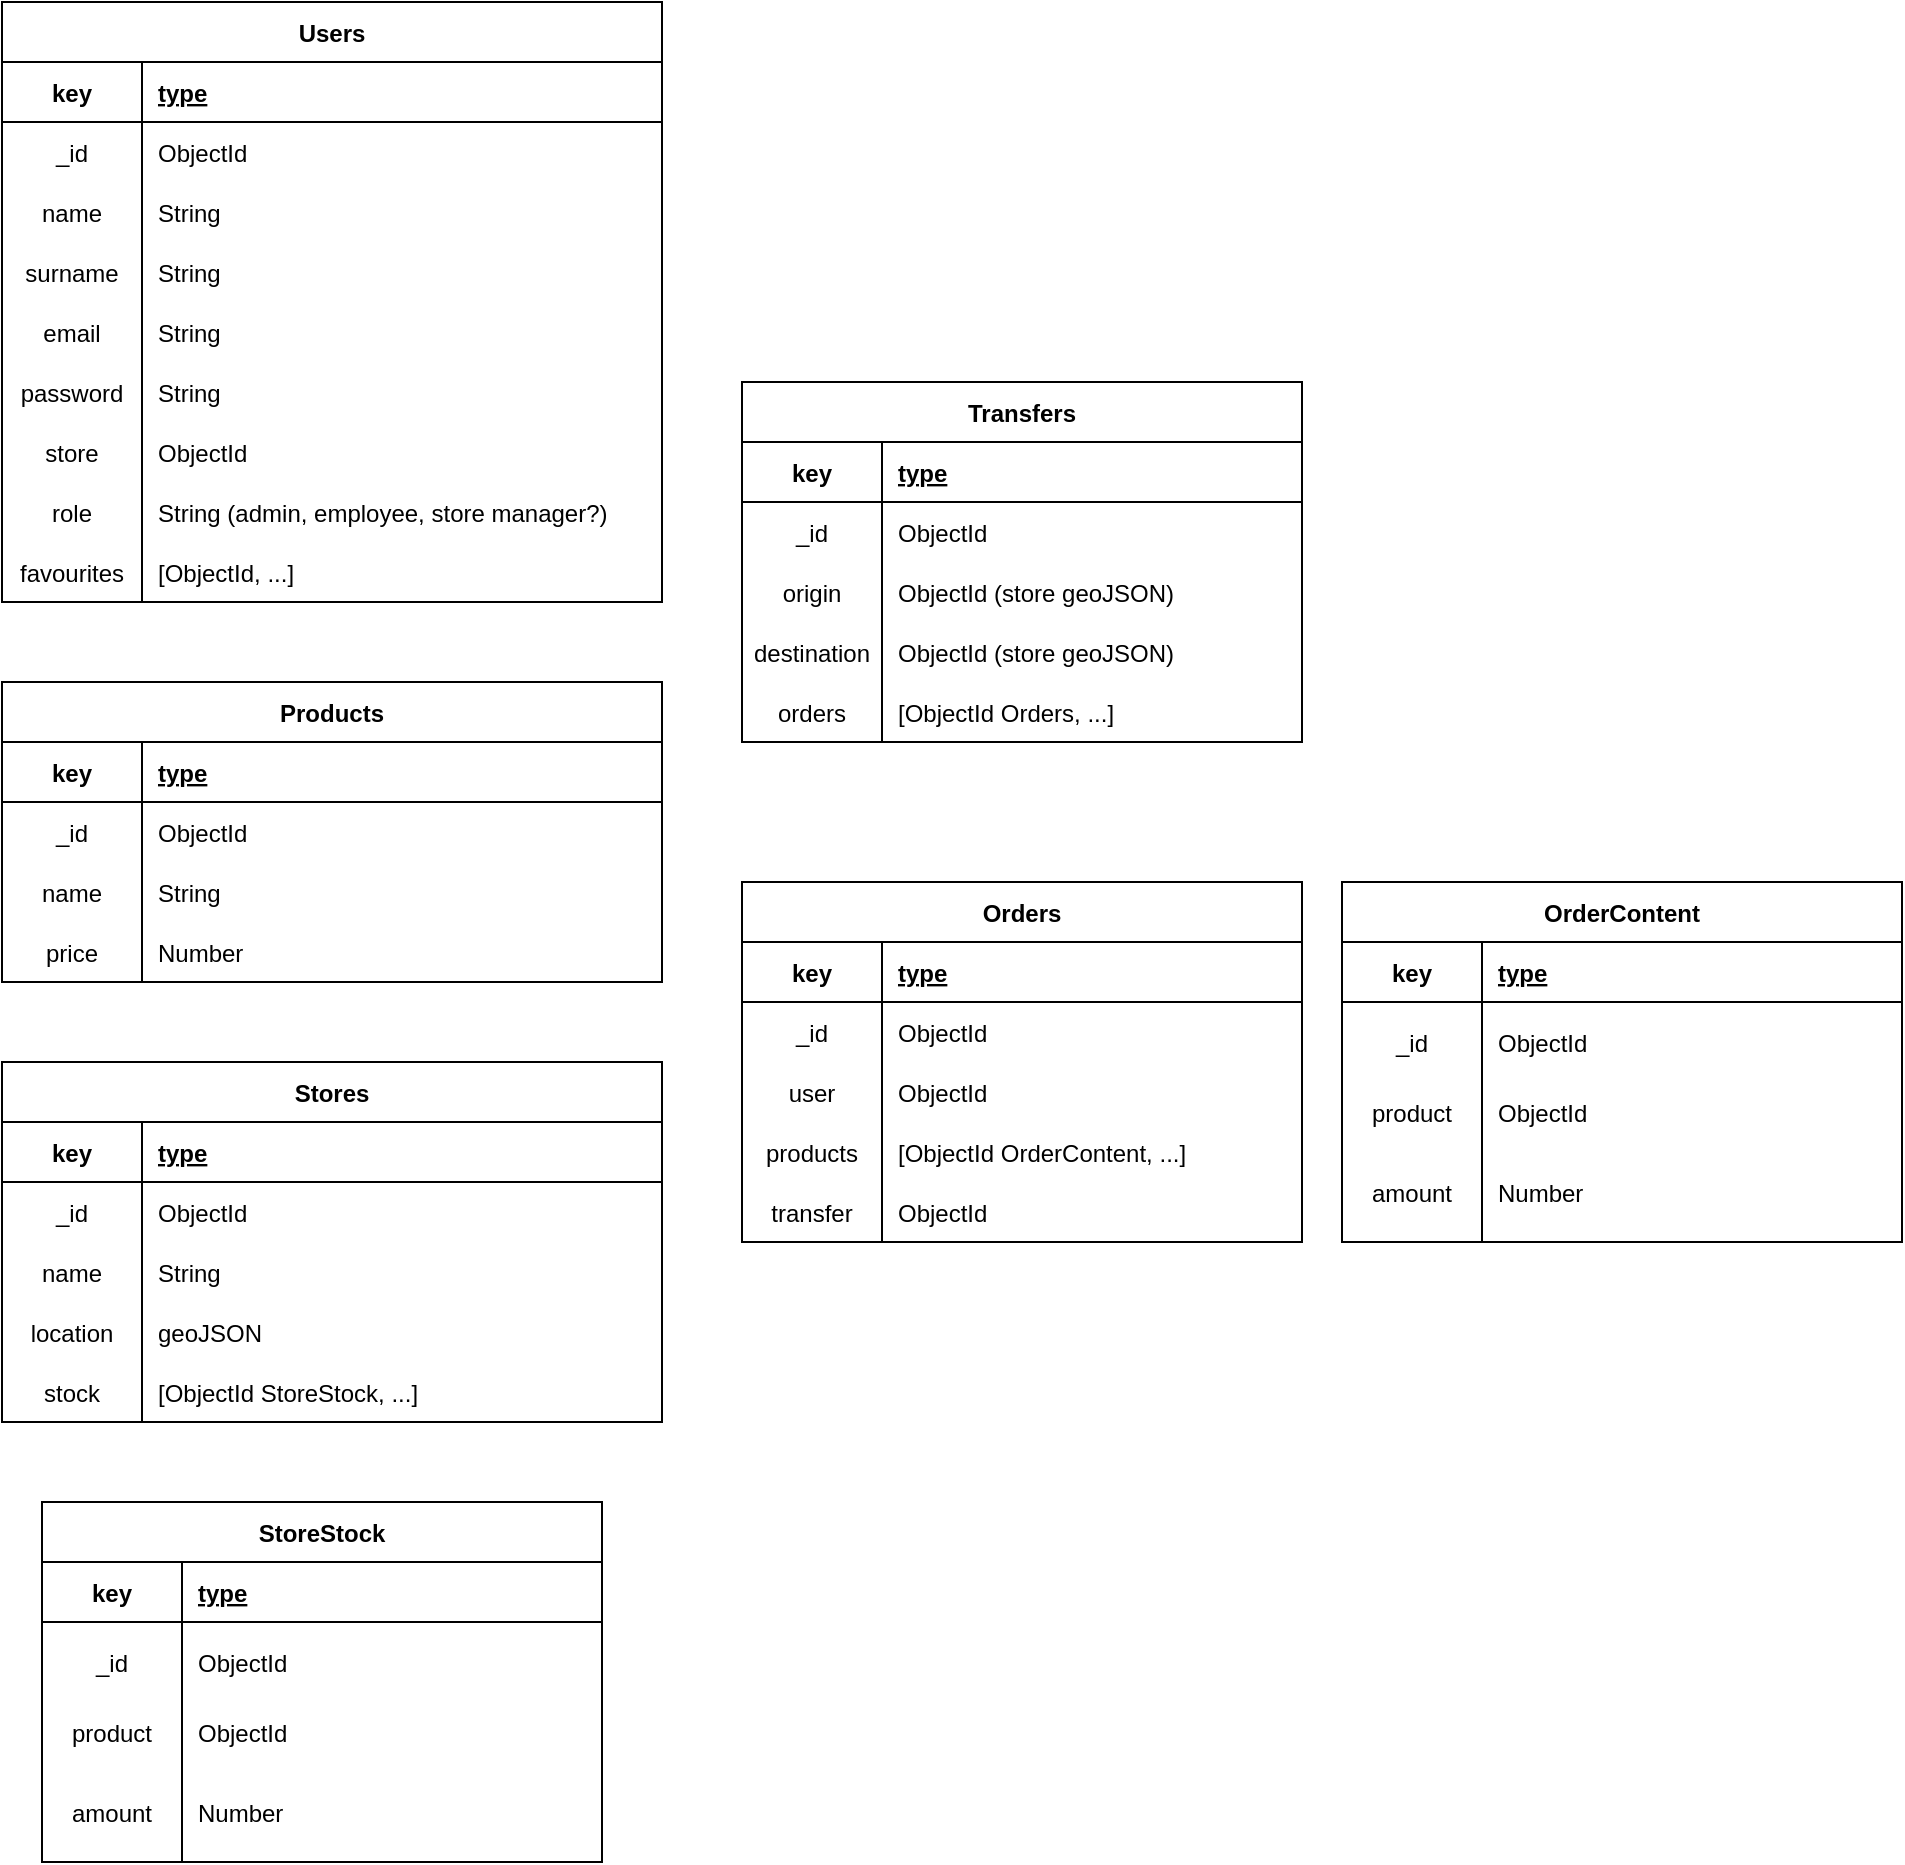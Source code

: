<mxfile version="16.5.3" type="github">
  <diagram id="SpMdhLTwy9omnsxfasrv" name="Page-1">
    <mxGraphModel dx="1311" dy="1570" grid="1" gridSize="10" guides="1" tooltips="1" connect="1" arrows="1" fold="1" page="1" pageScale="1" pageWidth="1169" pageHeight="827" math="0" shadow="0">
      <root>
        <mxCell id="0" />
        <mxCell id="1" parent="0" />
        <mxCell id="GjSINcLnEcQZs0mC8xLT-1" value="Products" style="shape=table;startSize=30;container=1;collapsible=1;childLayout=tableLayout;fixedRows=1;rowLines=0;fontStyle=1;align=center;resizeLast=1;" vertex="1" parent="1">
          <mxGeometry x="270" y="330" width="330" height="150" as="geometry" />
        </mxCell>
        <mxCell id="GjSINcLnEcQZs0mC8xLT-2" value="" style="shape=tableRow;horizontal=0;startSize=0;swimlaneHead=0;swimlaneBody=0;fillColor=none;collapsible=0;dropTarget=0;points=[[0,0.5],[1,0.5]];portConstraint=eastwest;top=0;left=0;right=0;bottom=1;" vertex="1" parent="GjSINcLnEcQZs0mC8xLT-1">
          <mxGeometry y="30" width="330" height="30" as="geometry" />
        </mxCell>
        <mxCell id="GjSINcLnEcQZs0mC8xLT-3" value="key" style="shape=partialRectangle;connectable=0;fillColor=none;top=0;left=0;bottom=0;right=0;fontStyle=1;overflow=hidden;" vertex="1" parent="GjSINcLnEcQZs0mC8xLT-2">
          <mxGeometry width="70" height="30" as="geometry">
            <mxRectangle width="70" height="30" as="alternateBounds" />
          </mxGeometry>
        </mxCell>
        <mxCell id="GjSINcLnEcQZs0mC8xLT-4" value="type" style="shape=partialRectangle;connectable=0;fillColor=none;top=0;left=0;bottom=0;right=0;align=left;spacingLeft=6;fontStyle=5;overflow=hidden;" vertex="1" parent="GjSINcLnEcQZs0mC8xLT-2">
          <mxGeometry x="70" width="260" height="30" as="geometry">
            <mxRectangle width="260" height="30" as="alternateBounds" />
          </mxGeometry>
        </mxCell>
        <mxCell id="GjSINcLnEcQZs0mC8xLT-11" value="" style="shape=tableRow;horizontal=0;startSize=0;swimlaneHead=0;swimlaneBody=0;fillColor=none;collapsible=0;dropTarget=0;points=[[0,0.5],[1,0.5]];portConstraint=eastwest;top=0;left=0;right=0;bottom=0;" vertex="1" parent="GjSINcLnEcQZs0mC8xLT-1">
          <mxGeometry y="60" width="330" height="30" as="geometry" />
        </mxCell>
        <mxCell id="GjSINcLnEcQZs0mC8xLT-12" value="_id" style="shape=partialRectangle;connectable=0;fillColor=none;top=0;left=0;bottom=0;right=0;editable=1;overflow=hidden;" vertex="1" parent="GjSINcLnEcQZs0mC8xLT-11">
          <mxGeometry width="70" height="30" as="geometry">
            <mxRectangle width="70" height="30" as="alternateBounds" />
          </mxGeometry>
        </mxCell>
        <mxCell id="GjSINcLnEcQZs0mC8xLT-13" value="ObjectId" style="shape=partialRectangle;connectable=0;fillColor=none;top=0;left=0;bottom=0;right=0;align=left;spacingLeft=6;overflow=hidden;" vertex="1" parent="GjSINcLnEcQZs0mC8xLT-11">
          <mxGeometry x="70" width="260" height="30" as="geometry">
            <mxRectangle width="260" height="30" as="alternateBounds" />
          </mxGeometry>
        </mxCell>
        <mxCell id="GjSINcLnEcQZs0mC8xLT-5" value="" style="shape=tableRow;horizontal=0;startSize=0;swimlaneHead=0;swimlaneBody=0;fillColor=none;collapsible=0;dropTarget=0;points=[[0,0.5],[1,0.5]];portConstraint=eastwest;top=0;left=0;right=0;bottom=0;" vertex="1" parent="GjSINcLnEcQZs0mC8xLT-1">
          <mxGeometry y="90" width="330" height="30" as="geometry" />
        </mxCell>
        <mxCell id="GjSINcLnEcQZs0mC8xLT-6" value="name" style="shape=partialRectangle;connectable=0;fillColor=none;top=0;left=0;bottom=0;right=0;editable=1;overflow=hidden;" vertex="1" parent="GjSINcLnEcQZs0mC8xLT-5">
          <mxGeometry width="70" height="30" as="geometry">
            <mxRectangle width="70" height="30" as="alternateBounds" />
          </mxGeometry>
        </mxCell>
        <mxCell id="GjSINcLnEcQZs0mC8xLT-7" value="String" style="shape=partialRectangle;connectable=0;fillColor=none;top=0;left=0;bottom=0;right=0;align=left;spacingLeft=6;overflow=hidden;" vertex="1" parent="GjSINcLnEcQZs0mC8xLT-5">
          <mxGeometry x="70" width="260" height="30" as="geometry">
            <mxRectangle width="260" height="30" as="alternateBounds" />
          </mxGeometry>
        </mxCell>
        <mxCell id="GjSINcLnEcQZs0mC8xLT-8" value="" style="shape=tableRow;horizontal=0;startSize=0;swimlaneHead=0;swimlaneBody=0;fillColor=none;collapsible=0;dropTarget=0;points=[[0,0.5],[1,0.5]];portConstraint=eastwest;top=0;left=0;right=0;bottom=0;" vertex="1" parent="GjSINcLnEcQZs0mC8xLT-1">
          <mxGeometry y="120" width="330" height="30" as="geometry" />
        </mxCell>
        <mxCell id="GjSINcLnEcQZs0mC8xLT-9" value="price" style="shape=partialRectangle;connectable=0;fillColor=none;top=0;left=0;bottom=0;right=0;editable=1;overflow=hidden;" vertex="1" parent="GjSINcLnEcQZs0mC8xLT-8">
          <mxGeometry width="70" height="30" as="geometry">
            <mxRectangle width="70" height="30" as="alternateBounds" />
          </mxGeometry>
        </mxCell>
        <mxCell id="GjSINcLnEcQZs0mC8xLT-10" value="Number" style="shape=partialRectangle;connectable=0;fillColor=none;top=0;left=0;bottom=0;right=0;align=left;spacingLeft=6;overflow=hidden;" vertex="1" parent="GjSINcLnEcQZs0mC8xLT-8">
          <mxGeometry x="70" width="260" height="30" as="geometry">
            <mxRectangle width="260" height="30" as="alternateBounds" />
          </mxGeometry>
        </mxCell>
        <mxCell id="GjSINcLnEcQZs0mC8xLT-28" value="Stores" style="shape=table;startSize=30;container=1;collapsible=1;childLayout=tableLayout;fixedRows=1;rowLines=0;fontStyle=1;align=center;resizeLast=1;" vertex="1" parent="1">
          <mxGeometry x="270" y="520" width="330" height="180" as="geometry" />
        </mxCell>
        <mxCell id="GjSINcLnEcQZs0mC8xLT-29" value="" style="shape=tableRow;horizontal=0;startSize=0;swimlaneHead=0;swimlaneBody=0;fillColor=none;collapsible=0;dropTarget=0;points=[[0,0.5],[1,0.5]];portConstraint=eastwest;top=0;left=0;right=0;bottom=1;" vertex="1" parent="GjSINcLnEcQZs0mC8xLT-28">
          <mxGeometry y="30" width="330" height="30" as="geometry" />
        </mxCell>
        <mxCell id="GjSINcLnEcQZs0mC8xLT-30" value="key" style="shape=partialRectangle;connectable=0;fillColor=none;top=0;left=0;bottom=0;right=0;fontStyle=1;overflow=hidden;" vertex="1" parent="GjSINcLnEcQZs0mC8xLT-29">
          <mxGeometry width="70" height="30" as="geometry">
            <mxRectangle width="70" height="30" as="alternateBounds" />
          </mxGeometry>
        </mxCell>
        <mxCell id="GjSINcLnEcQZs0mC8xLT-31" value="type" style="shape=partialRectangle;connectable=0;fillColor=none;top=0;left=0;bottom=0;right=0;align=left;spacingLeft=6;fontStyle=5;overflow=hidden;" vertex="1" parent="GjSINcLnEcQZs0mC8xLT-29">
          <mxGeometry x="70" width="260" height="30" as="geometry">
            <mxRectangle width="260" height="30" as="alternateBounds" />
          </mxGeometry>
        </mxCell>
        <mxCell id="GjSINcLnEcQZs0mC8xLT-41" style="shape=tableRow;horizontal=0;startSize=0;swimlaneHead=0;swimlaneBody=0;fillColor=none;collapsible=0;dropTarget=0;points=[[0,0.5],[1,0.5]];portConstraint=eastwest;top=0;left=0;right=0;bottom=0;" vertex="1" parent="GjSINcLnEcQZs0mC8xLT-28">
          <mxGeometry y="60" width="330" height="30" as="geometry" />
        </mxCell>
        <mxCell id="GjSINcLnEcQZs0mC8xLT-42" value="_id" style="shape=partialRectangle;connectable=0;fillColor=none;top=0;left=0;bottom=0;right=0;editable=1;overflow=hidden;" vertex="1" parent="GjSINcLnEcQZs0mC8xLT-41">
          <mxGeometry width="70" height="30" as="geometry">
            <mxRectangle width="70" height="30" as="alternateBounds" />
          </mxGeometry>
        </mxCell>
        <mxCell id="GjSINcLnEcQZs0mC8xLT-43" value="ObjectId" style="shape=partialRectangle;connectable=0;fillColor=none;top=0;left=0;bottom=0;right=0;align=left;spacingLeft=6;overflow=hidden;" vertex="1" parent="GjSINcLnEcQZs0mC8xLT-41">
          <mxGeometry x="70" width="260" height="30" as="geometry">
            <mxRectangle width="260" height="30" as="alternateBounds" />
          </mxGeometry>
        </mxCell>
        <mxCell id="GjSINcLnEcQZs0mC8xLT-32" value="" style="shape=tableRow;horizontal=0;startSize=0;swimlaneHead=0;swimlaneBody=0;fillColor=none;collapsible=0;dropTarget=0;points=[[0,0.5],[1,0.5]];portConstraint=eastwest;top=0;left=0;right=0;bottom=0;" vertex="1" parent="GjSINcLnEcQZs0mC8xLT-28">
          <mxGeometry y="90" width="330" height="30" as="geometry" />
        </mxCell>
        <mxCell id="GjSINcLnEcQZs0mC8xLT-33" value="name" style="shape=partialRectangle;connectable=0;fillColor=none;top=0;left=0;bottom=0;right=0;editable=1;overflow=hidden;" vertex="1" parent="GjSINcLnEcQZs0mC8xLT-32">
          <mxGeometry width="70" height="30" as="geometry">
            <mxRectangle width="70" height="30" as="alternateBounds" />
          </mxGeometry>
        </mxCell>
        <mxCell id="GjSINcLnEcQZs0mC8xLT-34" value="String" style="shape=partialRectangle;connectable=0;fillColor=none;top=0;left=0;bottom=0;right=0;align=left;spacingLeft=6;overflow=hidden;" vertex="1" parent="GjSINcLnEcQZs0mC8xLT-32">
          <mxGeometry x="70" width="260" height="30" as="geometry">
            <mxRectangle width="260" height="30" as="alternateBounds" />
          </mxGeometry>
        </mxCell>
        <mxCell id="GjSINcLnEcQZs0mC8xLT-35" value="" style="shape=tableRow;horizontal=0;startSize=0;swimlaneHead=0;swimlaneBody=0;fillColor=none;collapsible=0;dropTarget=0;points=[[0,0.5],[1,0.5]];portConstraint=eastwest;top=0;left=0;right=0;bottom=0;" vertex="1" parent="GjSINcLnEcQZs0mC8xLT-28">
          <mxGeometry y="120" width="330" height="30" as="geometry" />
        </mxCell>
        <mxCell id="GjSINcLnEcQZs0mC8xLT-36" value="location" style="shape=partialRectangle;connectable=0;fillColor=none;top=0;left=0;bottom=0;right=0;editable=1;overflow=hidden;" vertex="1" parent="GjSINcLnEcQZs0mC8xLT-35">
          <mxGeometry width="70" height="30" as="geometry">
            <mxRectangle width="70" height="30" as="alternateBounds" />
          </mxGeometry>
        </mxCell>
        <mxCell id="GjSINcLnEcQZs0mC8xLT-37" value="geoJSON" style="shape=partialRectangle;connectable=0;fillColor=none;top=0;left=0;bottom=0;right=0;align=left;spacingLeft=6;overflow=hidden;" vertex="1" parent="GjSINcLnEcQZs0mC8xLT-35">
          <mxGeometry x="70" width="260" height="30" as="geometry">
            <mxRectangle width="260" height="30" as="alternateBounds" />
          </mxGeometry>
        </mxCell>
        <mxCell id="GjSINcLnEcQZs0mC8xLT-38" value="" style="shape=tableRow;horizontal=0;startSize=0;swimlaneHead=0;swimlaneBody=0;fillColor=none;collapsible=0;dropTarget=0;points=[[0,0.5],[1,0.5]];portConstraint=eastwest;top=0;left=0;right=0;bottom=0;" vertex="1" parent="GjSINcLnEcQZs0mC8xLT-28">
          <mxGeometry y="150" width="330" height="30" as="geometry" />
        </mxCell>
        <mxCell id="GjSINcLnEcQZs0mC8xLT-39" value="stock" style="shape=partialRectangle;connectable=0;fillColor=none;top=0;left=0;bottom=0;right=0;editable=1;overflow=hidden;" vertex="1" parent="GjSINcLnEcQZs0mC8xLT-38">
          <mxGeometry width="70" height="30" as="geometry">
            <mxRectangle width="70" height="30" as="alternateBounds" />
          </mxGeometry>
        </mxCell>
        <mxCell id="GjSINcLnEcQZs0mC8xLT-40" value="[ObjectId StoreStock, ...]" style="shape=partialRectangle;connectable=0;fillColor=none;top=0;left=0;bottom=0;right=0;align=left;spacingLeft=6;overflow=hidden;" vertex="1" parent="GjSINcLnEcQZs0mC8xLT-38">
          <mxGeometry x="70" width="260" height="30" as="geometry">
            <mxRectangle width="260" height="30" as="alternateBounds" />
          </mxGeometry>
        </mxCell>
        <mxCell id="GjSINcLnEcQZs0mC8xLT-50" value="Users" style="shape=table;startSize=30;container=1;collapsible=1;childLayout=tableLayout;fixedRows=1;rowLines=0;fontStyle=1;align=center;resizeLast=1;" vertex="1" parent="1">
          <mxGeometry x="270" y="-10" width="330" height="300" as="geometry" />
        </mxCell>
        <mxCell id="GjSINcLnEcQZs0mC8xLT-51" value="" style="shape=tableRow;horizontal=0;startSize=0;swimlaneHead=0;swimlaneBody=0;fillColor=none;collapsible=0;dropTarget=0;points=[[0,0.5],[1,0.5]];portConstraint=eastwest;top=0;left=0;right=0;bottom=1;" vertex="1" parent="GjSINcLnEcQZs0mC8xLT-50">
          <mxGeometry y="30" width="330" height="30" as="geometry" />
        </mxCell>
        <mxCell id="GjSINcLnEcQZs0mC8xLT-52" value="key" style="shape=partialRectangle;connectable=0;fillColor=none;top=0;left=0;bottom=0;right=0;fontStyle=1;overflow=hidden;" vertex="1" parent="GjSINcLnEcQZs0mC8xLT-51">
          <mxGeometry width="70" height="30" as="geometry">
            <mxRectangle width="70" height="30" as="alternateBounds" />
          </mxGeometry>
        </mxCell>
        <mxCell id="GjSINcLnEcQZs0mC8xLT-53" value="type" style="shape=partialRectangle;connectable=0;fillColor=none;top=0;left=0;bottom=0;right=0;align=left;spacingLeft=6;fontStyle=5;overflow=hidden;" vertex="1" parent="GjSINcLnEcQZs0mC8xLT-51">
          <mxGeometry x="70" width="260" height="30" as="geometry">
            <mxRectangle width="260" height="30" as="alternateBounds" />
          </mxGeometry>
        </mxCell>
        <mxCell id="GjSINcLnEcQZs0mC8xLT-54" value="" style="shape=tableRow;horizontal=0;startSize=0;swimlaneHead=0;swimlaneBody=0;fillColor=none;collapsible=0;dropTarget=0;points=[[0,0.5],[1,0.5]];portConstraint=eastwest;top=0;left=0;right=0;bottom=0;" vertex="1" parent="GjSINcLnEcQZs0mC8xLT-50">
          <mxGeometry y="60" width="330" height="30" as="geometry" />
        </mxCell>
        <mxCell id="GjSINcLnEcQZs0mC8xLT-55" value="_id" style="shape=partialRectangle;connectable=0;fillColor=none;top=0;left=0;bottom=0;right=0;editable=1;overflow=hidden;" vertex="1" parent="GjSINcLnEcQZs0mC8xLT-54">
          <mxGeometry width="70" height="30" as="geometry">
            <mxRectangle width="70" height="30" as="alternateBounds" />
          </mxGeometry>
        </mxCell>
        <mxCell id="GjSINcLnEcQZs0mC8xLT-56" value="ObjectId" style="shape=partialRectangle;connectable=0;fillColor=none;top=0;left=0;bottom=0;right=0;align=left;spacingLeft=6;overflow=hidden;" vertex="1" parent="GjSINcLnEcQZs0mC8xLT-54">
          <mxGeometry x="70" width="260" height="30" as="geometry">
            <mxRectangle width="260" height="30" as="alternateBounds" />
          </mxGeometry>
        </mxCell>
        <mxCell id="GjSINcLnEcQZs0mC8xLT-57" value="" style="shape=tableRow;horizontal=0;startSize=0;swimlaneHead=0;swimlaneBody=0;fillColor=none;collapsible=0;dropTarget=0;points=[[0,0.5],[1,0.5]];portConstraint=eastwest;top=0;left=0;right=0;bottom=0;" vertex="1" parent="GjSINcLnEcQZs0mC8xLT-50">
          <mxGeometry y="90" width="330" height="30" as="geometry" />
        </mxCell>
        <mxCell id="GjSINcLnEcQZs0mC8xLT-58" value="name" style="shape=partialRectangle;connectable=0;fillColor=none;top=0;left=0;bottom=0;right=0;editable=1;overflow=hidden;" vertex="1" parent="GjSINcLnEcQZs0mC8xLT-57">
          <mxGeometry width="70" height="30" as="geometry">
            <mxRectangle width="70" height="30" as="alternateBounds" />
          </mxGeometry>
        </mxCell>
        <mxCell id="GjSINcLnEcQZs0mC8xLT-59" value="String" style="shape=partialRectangle;connectable=0;fillColor=none;top=0;left=0;bottom=0;right=0;align=left;spacingLeft=6;overflow=hidden;" vertex="1" parent="GjSINcLnEcQZs0mC8xLT-57">
          <mxGeometry x="70" width="260" height="30" as="geometry">
            <mxRectangle width="260" height="30" as="alternateBounds" />
          </mxGeometry>
        </mxCell>
        <mxCell id="GjSINcLnEcQZs0mC8xLT-60" value="" style="shape=tableRow;horizontal=0;startSize=0;swimlaneHead=0;swimlaneBody=0;fillColor=none;collapsible=0;dropTarget=0;points=[[0,0.5],[1,0.5]];portConstraint=eastwest;top=0;left=0;right=0;bottom=0;" vertex="1" parent="GjSINcLnEcQZs0mC8xLT-50">
          <mxGeometry y="120" width="330" height="30" as="geometry" />
        </mxCell>
        <mxCell id="GjSINcLnEcQZs0mC8xLT-61" value="surname" style="shape=partialRectangle;connectable=0;fillColor=none;top=0;left=0;bottom=0;right=0;editable=1;overflow=hidden;" vertex="1" parent="GjSINcLnEcQZs0mC8xLT-60">
          <mxGeometry width="70" height="30" as="geometry">
            <mxRectangle width="70" height="30" as="alternateBounds" />
          </mxGeometry>
        </mxCell>
        <mxCell id="GjSINcLnEcQZs0mC8xLT-62" value="String" style="shape=partialRectangle;connectable=0;fillColor=none;top=0;left=0;bottom=0;right=0;align=left;spacingLeft=6;overflow=hidden;" vertex="1" parent="GjSINcLnEcQZs0mC8xLT-60">
          <mxGeometry x="70" width="260" height="30" as="geometry">
            <mxRectangle width="260" height="30" as="alternateBounds" />
          </mxGeometry>
        </mxCell>
        <mxCell id="GjSINcLnEcQZs0mC8xLT-63" style="shape=tableRow;horizontal=0;startSize=0;swimlaneHead=0;swimlaneBody=0;fillColor=none;collapsible=0;dropTarget=0;points=[[0,0.5],[1,0.5]];portConstraint=eastwest;top=0;left=0;right=0;bottom=0;" vertex="1" parent="GjSINcLnEcQZs0mC8xLT-50">
          <mxGeometry y="150" width="330" height="30" as="geometry" />
        </mxCell>
        <mxCell id="GjSINcLnEcQZs0mC8xLT-64" value="email" style="shape=partialRectangle;connectable=0;fillColor=none;top=0;left=0;bottom=0;right=0;editable=1;overflow=hidden;" vertex="1" parent="GjSINcLnEcQZs0mC8xLT-63">
          <mxGeometry width="70" height="30" as="geometry">
            <mxRectangle width="70" height="30" as="alternateBounds" />
          </mxGeometry>
        </mxCell>
        <mxCell id="GjSINcLnEcQZs0mC8xLT-65" value="String" style="shape=partialRectangle;connectable=0;fillColor=none;top=0;left=0;bottom=0;right=0;align=left;spacingLeft=6;overflow=hidden;" vertex="1" parent="GjSINcLnEcQZs0mC8xLT-63">
          <mxGeometry x="70" width="260" height="30" as="geometry">
            <mxRectangle width="260" height="30" as="alternateBounds" />
          </mxGeometry>
        </mxCell>
        <mxCell id="GjSINcLnEcQZs0mC8xLT-66" style="shape=tableRow;horizontal=0;startSize=0;swimlaneHead=0;swimlaneBody=0;fillColor=none;collapsible=0;dropTarget=0;points=[[0,0.5],[1,0.5]];portConstraint=eastwest;top=0;left=0;right=0;bottom=0;" vertex="1" parent="GjSINcLnEcQZs0mC8xLT-50">
          <mxGeometry y="180" width="330" height="30" as="geometry" />
        </mxCell>
        <mxCell id="GjSINcLnEcQZs0mC8xLT-67" value="password" style="shape=partialRectangle;connectable=0;fillColor=none;top=0;left=0;bottom=0;right=0;editable=1;overflow=hidden;" vertex="1" parent="GjSINcLnEcQZs0mC8xLT-66">
          <mxGeometry width="70" height="30" as="geometry">
            <mxRectangle width="70" height="30" as="alternateBounds" />
          </mxGeometry>
        </mxCell>
        <mxCell id="GjSINcLnEcQZs0mC8xLT-68" value="String" style="shape=partialRectangle;connectable=0;fillColor=none;top=0;left=0;bottom=0;right=0;align=left;spacingLeft=6;overflow=hidden;" vertex="1" parent="GjSINcLnEcQZs0mC8xLT-66">
          <mxGeometry x="70" width="260" height="30" as="geometry">
            <mxRectangle width="260" height="30" as="alternateBounds" />
          </mxGeometry>
        </mxCell>
        <mxCell id="GjSINcLnEcQZs0mC8xLT-69" style="shape=tableRow;horizontal=0;startSize=0;swimlaneHead=0;swimlaneBody=0;fillColor=none;collapsible=0;dropTarget=0;points=[[0,0.5],[1,0.5]];portConstraint=eastwest;top=0;left=0;right=0;bottom=0;" vertex="1" parent="GjSINcLnEcQZs0mC8xLT-50">
          <mxGeometry y="210" width="330" height="30" as="geometry" />
        </mxCell>
        <mxCell id="GjSINcLnEcQZs0mC8xLT-70" value="store" style="shape=partialRectangle;connectable=0;fillColor=none;top=0;left=0;bottom=0;right=0;editable=1;overflow=hidden;" vertex="1" parent="GjSINcLnEcQZs0mC8xLT-69">
          <mxGeometry width="70" height="30" as="geometry">
            <mxRectangle width="70" height="30" as="alternateBounds" />
          </mxGeometry>
        </mxCell>
        <mxCell id="GjSINcLnEcQZs0mC8xLT-71" value="ObjectId" style="shape=partialRectangle;connectable=0;fillColor=none;top=0;left=0;bottom=0;right=0;align=left;spacingLeft=6;overflow=hidden;" vertex="1" parent="GjSINcLnEcQZs0mC8xLT-69">
          <mxGeometry x="70" width="260" height="30" as="geometry">
            <mxRectangle width="260" height="30" as="alternateBounds" />
          </mxGeometry>
        </mxCell>
        <mxCell id="GjSINcLnEcQZs0mC8xLT-97" style="shape=tableRow;horizontal=0;startSize=0;swimlaneHead=0;swimlaneBody=0;fillColor=none;collapsible=0;dropTarget=0;points=[[0,0.5],[1,0.5]];portConstraint=eastwest;top=0;left=0;right=0;bottom=0;" vertex="1" parent="GjSINcLnEcQZs0mC8xLT-50">
          <mxGeometry y="240" width="330" height="30" as="geometry" />
        </mxCell>
        <mxCell id="GjSINcLnEcQZs0mC8xLT-98" value="role" style="shape=partialRectangle;connectable=0;fillColor=none;top=0;left=0;bottom=0;right=0;editable=1;overflow=hidden;" vertex="1" parent="GjSINcLnEcQZs0mC8xLT-97">
          <mxGeometry width="70" height="30" as="geometry">
            <mxRectangle width="70" height="30" as="alternateBounds" />
          </mxGeometry>
        </mxCell>
        <mxCell id="GjSINcLnEcQZs0mC8xLT-99" value="String (admin, employee, store manager?)" style="shape=partialRectangle;connectable=0;fillColor=none;top=0;left=0;bottom=0;right=0;align=left;spacingLeft=6;overflow=hidden;" vertex="1" parent="GjSINcLnEcQZs0mC8xLT-97">
          <mxGeometry x="70" width="260" height="30" as="geometry">
            <mxRectangle width="260" height="30" as="alternateBounds" />
          </mxGeometry>
        </mxCell>
        <mxCell id="GjSINcLnEcQZs0mC8xLT-94" style="shape=tableRow;horizontal=0;startSize=0;swimlaneHead=0;swimlaneBody=0;fillColor=none;collapsible=0;dropTarget=0;points=[[0,0.5],[1,0.5]];portConstraint=eastwest;top=0;left=0;right=0;bottom=0;" vertex="1" parent="GjSINcLnEcQZs0mC8xLT-50">
          <mxGeometry y="270" width="330" height="30" as="geometry" />
        </mxCell>
        <mxCell id="GjSINcLnEcQZs0mC8xLT-95" value="favourites" style="shape=partialRectangle;connectable=0;fillColor=none;top=0;left=0;bottom=0;right=0;editable=1;overflow=hidden;" vertex="1" parent="GjSINcLnEcQZs0mC8xLT-94">
          <mxGeometry width="70" height="30" as="geometry">
            <mxRectangle width="70" height="30" as="alternateBounds" />
          </mxGeometry>
        </mxCell>
        <mxCell id="GjSINcLnEcQZs0mC8xLT-96" value="[ObjectId, ...]" style="shape=partialRectangle;connectable=0;fillColor=none;top=0;left=0;bottom=0;right=0;align=left;spacingLeft=6;overflow=hidden;" vertex="1" parent="GjSINcLnEcQZs0mC8xLT-94">
          <mxGeometry x="70" width="260" height="30" as="geometry">
            <mxRectangle width="260" height="30" as="alternateBounds" />
          </mxGeometry>
        </mxCell>
        <mxCell id="GjSINcLnEcQZs0mC8xLT-72" value="Orders" style="shape=table;startSize=30;container=1;collapsible=1;childLayout=tableLayout;fixedRows=1;rowLines=0;fontStyle=1;align=center;resizeLast=1;" vertex="1" parent="1">
          <mxGeometry x="640" y="430" width="280" height="180" as="geometry" />
        </mxCell>
        <mxCell id="GjSINcLnEcQZs0mC8xLT-73" value="" style="shape=tableRow;horizontal=0;startSize=0;swimlaneHead=0;swimlaneBody=0;fillColor=none;collapsible=0;dropTarget=0;points=[[0,0.5],[1,0.5]];portConstraint=eastwest;top=0;left=0;right=0;bottom=1;" vertex="1" parent="GjSINcLnEcQZs0mC8xLT-72">
          <mxGeometry y="30" width="280" height="30" as="geometry" />
        </mxCell>
        <mxCell id="GjSINcLnEcQZs0mC8xLT-74" value="key" style="shape=partialRectangle;connectable=0;fillColor=none;top=0;left=0;bottom=0;right=0;fontStyle=1;overflow=hidden;" vertex="1" parent="GjSINcLnEcQZs0mC8xLT-73">
          <mxGeometry width="70" height="30" as="geometry">
            <mxRectangle width="70" height="30" as="alternateBounds" />
          </mxGeometry>
        </mxCell>
        <mxCell id="GjSINcLnEcQZs0mC8xLT-75" value="type" style="shape=partialRectangle;connectable=0;fillColor=none;top=0;left=0;bottom=0;right=0;align=left;spacingLeft=6;fontStyle=5;overflow=hidden;" vertex="1" parent="GjSINcLnEcQZs0mC8xLT-73">
          <mxGeometry x="70" width="210" height="30" as="geometry">
            <mxRectangle width="210" height="30" as="alternateBounds" />
          </mxGeometry>
        </mxCell>
        <mxCell id="GjSINcLnEcQZs0mC8xLT-76" style="shape=tableRow;horizontal=0;startSize=0;swimlaneHead=0;swimlaneBody=0;fillColor=none;collapsible=0;dropTarget=0;points=[[0,0.5],[1,0.5]];portConstraint=eastwest;top=0;left=0;right=0;bottom=0;" vertex="1" parent="GjSINcLnEcQZs0mC8xLT-72">
          <mxGeometry y="60" width="280" height="30" as="geometry" />
        </mxCell>
        <mxCell id="GjSINcLnEcQZs0mC8xLT-77" value="_id" style="shape=partialRectangle;connectable=0;fillColor=none;top=0;left=0;bottom=0;right=0;editable=1;overflow=hidden;" vertex="1" parent="GjSINcLnEcQZs0mC8xLT-76">
          <mxGeometry width="70" height="30" as="geometry">
            <mxRectangle width="70" height="30" as="alternateBounds" />
          </mxGeometry>
        </mxCell>
        <mxCell id="GjSINcLnEcQZs0mC8xLT-78" value="ObjectId" style="shape=partialRectangle;connectable=0;fillColor=none;top=0;left=0;bottom=0;right=0;align=left;spacingLeft=6;overflow=hidden;" vertex="1" parent="GjSINcLnEcQZs0mC8xLT-76">
          <mxGeometry x="70" width="210" height="30" as="geometry">
            <mxRectangle width="210" height="30" as="alternateBounds" />
          </mxGeometry>
        </mxCell>
        <mxCell id="GjSINcLnEcQZs0mC8xLT-128" style="shape=tableRow;horizontal=0;startSize=0;swimlaneHead=0;swimlaneBody=0;fillColor=none;collapsible=0;dropTarget=0;points=[[0,0.5],[1,0.5]];portConstraint=eastwest;top=0;left=0;right=0;bottom=0;" vertex="1" parent="GjSINcLnEcQZs0mC8xLT-72">
          <mxGeometry y="90" width="280" height="30" as="geometry" />
        </mxCell>
        <mxCell id="GjSINcLnEcQZs0mC8xLT-129" value="user" style="shape=partialRectangle;connectable=0;fillColor=none;top=0;left=0;bottom=0;right=0;editable=1;overflow=hidden;" vertex="1" parent="GjSINcLnEcQZs0mC8xLT-128">
          <mxGeometry width="70" height="30" as="geometry">
            <mxRectangle width="70" height="30" as="alternateBounds" />
          </mxGeometry>
        </mxCell>
        <mxCell id="GjSINcLnEcQZs0mC8xLT-130" value="ObjectId" style="shape=partialRectangle;connectable=0;fillColor=none;top=0;left=0;bottom=0;right=0;align=left;spacingLeft=6;overflow=hidden;" vertex="1" parent="GjSINcLnEcQZs0mC8xLT-128">
          <mxGeometry x="70" width="210" height="30" as="geometry">
            <mxRectangle width="210" height="30" as="alternateBounds" />
          </mxGeometry>
        </mxCell>
        <mxCell id="GjSINcLnEcQZs0mC8xLT-85" value="" style="shape=tableRow;horizontal=0;startSize=0;swimlaneHead=0;swimlaneBody=0;fillColor=none;collapsible=0;dropTarget=0;points=[[0,0.5],[1,0.5]];portConstraint=eastwest;top=0;left=0;right=0;bottom=0;" vertex="1" parent="GjSINcLnEcQZs0mC8xLT-72">
          <mxGeometry y="120" width="280" height="30" as="geometry" />
        </mxCell>
        <mxCell id="GjSINcLnEcQZs0mC8xLT-86" value="products" style="shape=partialRectangle;connectable=0;fillColor=none;top=0;left=0;bottom=0;right=0;editable=1;overflow=hidden;" vertex="1" parent="GjSINcLnEcQZs0mC8xLT-85">
          <mxGeometry width="70" height="30" as="geometry">
            <mxRectangle width="70" height="30" as="alternateBounds" />
          </mxGeometry>
        </mxCell>
        <mxCell id="GjSINcLnEcQZs0mC8xLT-87" value="[ObjectId OrderContent, ...]" style="shape=partialRectangle;connectable=0;fillColor=none;top=0;left=0;bottom=0;right=0;align=left;spacingLeft=6;overflow=hidden;" vertex="1" parent="GjSINcLnEcQZs0mC8xLT-85">
          <mxGeometry x="70" width="210" height="30" as="geometry">
            <mxRectangle width="210" height="30" as="alternateBounds" />
          </mxGeometry>
        </mxCell>
        <mxCell id="GjSINcLnEcQZs0mC8xLT-88" style="shape=tableRow;horizontal=0;startSize=0;swimlaneHead=0;swimlaneBody=0;fillColor=none;collapsible=0;dropTarget=0;points=[[0,0.5],[1,0.5]];portConstraint=eastwest;top=0;left=0;right=0;bottom=0;" vertex="1" parent="GjSINcLnEcQZs0mC8xLT-72">
          <mxGeometry y="150" width="280" height="30" as="geometry" />
        </mxCell>
        <mxCell id="GjSINcLnEcQZs0mC8xLT-89" value="transfer" style="shape=partialRectangle;connectable=0;fillColor=none;top=0;left=0;bottom=0;right=0;editable=1;overflow=hidden;" vertex="1" parent="GjSINcLnEcQZs0mC8xLT-88">
          <mxGeometry width="70" height="30" as="geometry">
            <mxRectangle width="70" height="30" as="alternateBounds" />
          </mxGeometry>
        </mxCell>
        <mxCell id="GjSINcLnEcQZs0mC8xLT-90" value="ObjectId" style="shape=partialRectangle;connectable=0;fillColor=none;top=0;left=0;bottom=0;right=0;align=left;spacingLeft=6;overflow=hidden;" vertex="1" parent="GjSINcLnEcQZs0mC8xLT-88">
          <mxGeometry x="70" width="210" height="30" as="geometry">
            <mxRectangle width="210" height="30" as="alternateBounds" />
          </mxGeometry>
        </mxCell>
        <mxCell id="GjSINcLnEcQZs0mC8xLT-100" value="Transfers" style="shape=table;startSize=30;container=1;collapsible=1;childLayout=tableLayout;fixedRows=1;rowLines=0;fontStyle=1;align=center;resizeLast=1;" vertex="1" parent="1">
          <mxGeometry x="640" y="180" width="280" height="180" as="geometry" />
        </mxCell>
        <mxCell id="GjSINcLnEcQZs0mC8xLT-101" value="" style="shape=tableRow;horizontal=0;startSize=0;swimlaneHead=0;swimlaneBody=0;fillColor=none;collapsible=0;dropTarget=0;points=[[0,0.5],[1,0.5]];portConstraint=eastwest;top=0;left=0;right=0;bottom=1;" vertex="1" parent="GjSINcLnEcQZs0mC8xLT-100">
          <mxGeometry y="30" width="280" height="30" as="geometry" />
        </mxCell>
        <mxCell id="GjSINcLnEcQZs0mC8xLT-102" value="key" style="shape=partialRectangle;connectable=0;fillColor=none;top=0;left=0;bottom=0;right=0;fontStyle=1;overflow=hidden;" vertex="1" parent="GjSINcLnEcQZs0mC8xLT-101">
          <mxGeometry width="70" height="30" as="geometry">
            <mxRectangle width="70" height="30" as="alternateBounds" />
          </mxGeometry>
        </mxCell>
        <mxCell id="GjSINcLnEcQZs0mC8xLT-103" value="type" style="shape=partialRectangle;connectable=0;fillColor=none;top=0;left=0;bottom=0;right=0;align=left;spacingLeft=6;fontStyle=5;overflow=hidden;" vertex="1" parent="GjSINcLnEcQZs0mC8xLT-101">
          <mxGeometry x="70" width="210" height="30" as="geometry">
            <mxRectangle width="210" height="30" as="alternateBounds" />
          </mxGeometry>
        </mxCell>
        <mxCell id="GjSINcLnEcQZs0mC8xLT-104" value="" style="shape=tableRow;horizontal=0;startSize=0;swimlaneHead=0;swimlaneBody=0;fillColor=none;collapsible=0;dropTarget=0;points=[[0,0.5],[1,0.5]];portConstraint=eastwest;top=0;left=0;right=0;bottom=0;" vertex="1" parent="GjSINcLnEcQZs0mC8xLT-100">
          <mxGeometry y="60" width="280" height="30" as="geometry" />
        </mxCell>
        <mxCell id="GjSINcLnEcQZs0mC8xLT-105" value="_id" style="shape=partialRectangle;connectable=0;fillColor=none;top=0;left=0;bottom=0;right=0;editable=1;overflow=hidden;" vertex="1" parent="GjSINcLnEcQZs0mC8xLT-104">
          <mxGeometry width="70" height="30" as="geometry">
            <mxRectangle width="70" height="30" as="alternateBounds" />
          </mxGeometry>
        </mxCell>
        <mxCell id="GjSINcLnEcQZs0mC8xLT-106" value="ObjectId" style="shape=partialRectangle;connectable=0;fillColor=none;top=0;left=0;bottom=0;right=0;align=left;spacingLeft=6;overflow=hidden;" vertex="1" parent="GjSINcLnEcQZs0mC8xLT-104">
          <mxGeometry x="70" width="210" height="30" as="geometry">
            <mxRectangle width="210" height="30" as="alternateBounds" />
          </mxGeometry>
        </mxCell>
        <mxCell id="GjSINcLnEcQZs0mC8xLT-116" style="shape=tableRow;horizontal=0;startSize=0;swimlaneHead=0;swimlaneBody=0;fillColor=none;collapsible=0;dropTarget=0;points=[[0,0.5],[1,0.5]];portConstraint=eastwest;top=0;left=0;right=0;bottom=0;" vertex="1" parent="GjSINcLnEcQZs0mC8xLT-100">
          <mxGeometry y="90" width="280" height="30" as="geometry" />
        </mxCell>
        <mxCell id="GjSINcLnEcQZs0mC8xLT-117" value="origin" style="shape=partialRectangle;connectable=0;fillColor=none;top=0;left=0;bottom=0;right=0;editable=1;overflow=hidden;" vertex="1" parent="GjSINcLnEcQZs0mC8xLT-116">
          <mxGeometry width="70" height="30" as="geometry">
            <mxRectangle width="70" height="30" as="alternateBounds" />
          </mxGeometry>
        </mxCell>
        <mxCell id="GjSINcLnEcQZs0mC8xLT-118" value="ObjectId (store geoJSON)" style="shape=partialRectangle;connectable=0;fillColor=none;top=0;left=0;bottom=0;right=0;align=left;spacingLeft=6;overflow=hidden;" vertex="1" parent="GjSINcLnEcQZs0mC8xLT-116">
          <mxGeometry x="70" width="210" height="30" as="geometry">
            <mxRectangle width="210" height="30" as="alternateBounds" />
          </mxGeometry>
        </mxCell>
        <mxCell id="GjSINcLnEcQZs0mC8xLT-119" style="shape=tableRow;horizontal=0;startSize=0;swimlaneHead=0;swimlaneBody=0;fillColor=none;collapsible=0;dropTarget=0;points=[[0,0.5],[1,0.5]];portConstraint=eastwest;top=0;left=0;right=0;bottom=0;" vertex="1" parent="GjSINcLnEcQZs0mC8xLT-100">
          <mxGeometry y="120" width="280" height="30" as="geometry" />
        </mxCell>
        <mxCell id="GjSINcLnEcQZs0mC8xLT-120" value="destination" style="shape=partialRectangle;connectable=0;fillColor=none;top=0;left=0;bottom=0;right=0;editable=1;overflow=hidden;" vertex="1" parent="GjSINcLnEcQZs0mC8xLT-119">
          <mxGeometry width="70" height="30" as="geometry">
            <mxRectangle width="70" height="30" as="alternateBounds" />
          </mxGeometry>
        </mxCell>
        <mxCell id="GjSINcLnEcQZs0mC8xLT-121" value="ObjectId (store geoJSON)" style="shape=partialRectangle;connectable=0;fillColor=none;top=0;left=0;bottom=0;right=0;align=left;spacingLeft=6;overflow=hidden;" vertex="1" parent="GjSINcLnEcQZs0mC8xLT-119">
          <mxGeometry x="70" width="210" height="30" as="geometry">
            <mxRectangle width="210" height="30" as="alternateBounds" />
          </mxGeometry>
        </mxCell>
        <mxCell id="GjSINcLnEcQZs0mC8xLT-122" style="shape=tableRow;horizontal=0;startSize=0;swimlaneHead=0;swimlaneBody=0;fillColor=none;collapsible=0;dropTarget=0;points=[[0,0.5],[1,0.5]];portConstraint=eastwest;top=0;left=0;right=0;bottom=0;" vertex="1" parent="GjSINcLnEcQZs0mC8xLT-100">
          <mxGeometry y="150" width="280" height="30" as="geometry" />
        </mxCell>
        <mxCell id="GjSINcLnEcQZs0mC8xLT-123" value="orders" style="shape=partialRectangle;connectable=0;fillColor=none;top=0;left=0;bottom=0;right=0;editable=1;overflow=hidden;" vertex="1" parent="GjSINcLnEcQZs0mC8xLT-122">
          <mxGeometry width="70" height="30" as="geometry">
            <mxRectangle width="70" height="30" as="alternateBounds" />
          </mxGeometry>
        </mxCell>
        <mxCell id="GjSINcLnEcQZs0mC8xLT-124" value="[ObjectId Orders, ...]" style="shape=partialRectangle;connectable=0;fillColor=none;top=0;left=0;bottom=0;right=0;align=left;spacingLeft=6;overflow=hidden;" vertex="1" parent="GjSINcLnEcQZs0mC8xLT-122">
          <mxGeometry x="70" width="210" height="30" as="geometry">
            <mxRectangle width="210" height="30" as="alternateBounds" />
          </mxGeometry>
        </mxCell>
        <mxCell id="GjSINcLnEcQZs0mC8xLT-131" value="OrderContent" style="shape=table;startSize=30;container=1;collapsible=1;childLayout=tableLayout;fixedRows=1;rowLines=0;fontStyle=1;align=center;resizeLast=1;" vertex="1" parent="1">
          <mxGeometry x="940" y="430" width="280" height="180" as="geometry" />
        </mxCell>
        <mxCell id="GjSINcLnEcQZs0mC8xLT-132" value="" style="shape=tableRow;horizontal=0;startSize=0;swimlaneHead=0;swimlaneBody=0;fillColor=none;collapsible=0;dropTarget=0;points=[[0,0.5],[1,0.5]];portConstraint=eastwest;top=0;left=0;right=0;bottom=1;" vertex="1" parent="GjSINcLnEcQZs0mC8xLT-131">
          <mxGeometry y="30" width="280" height="30" as="geometry" />
        </mxCell>
        <mxCell id="GjSINcLnEcQZs0mC8xLT-133" value="key" style="shape=partialRectangle;connectable=0;fillColor=none;top=0;left=0;bottom=0;right=0;fontStyle=1;overflow=hidden;" vertex="1" parent="GjSINcLnEcQZs0mC8xLT-132">
          <mxGeometry width="70" height="30" as="geometry">
            <mxRectangle width="70" height="30" as="alternateBounds" />
          </mxGeometry>
        </mxCell>
        <mxCell id="GjSINcLnEcQZs0mC8xLT-134" value="type" style="shape=partialRectangle;connectable=0;fillColor=none;top=0;left=0;bottom=0;right=0;align=left;spacingLeft=6;fontStyle=5;overflow=hidden;" vertex="1" parent="GjSINcLnEcQZs0mC8xLT-132">
          <mxGeometry x="70" width="210" height="30" as="geometry">
            <mxRectangle width="210" height="30" as="alternateBounds" />
          </mxGeometry>
        </mxCell>
        <mxCell id="GjSINcLnEcQZs0mC8xLT-135" value="" style="shape=tableRow;horizontal=0;startSize=0;swimlaneHead=0;swimlaneBody=0;fillColor=none;collapsible=0;dropTarget=0;points=[[0,0.5],[1,0.5]];portConstraint=eastwest;top=0;left=0;right=0;bottom=0;" vertex="1" parent="GjSINcLnEcQZs0mC8xLT-131">
          <mxGeometry y="60" width="280" height="40" as="geometry" />
        </mxCell>
        <mxCell id="GjSINcLnEcQZs0mC8xLT-136" value="_id" style="shape=partialRectangle;connectable=0;fillColor=none;top=0;left=0;bottom=0;right=0;editable=1;overflow=hidden;" vertex="1" parent="GjSINcLnEcQZs0mC8xLT-135">
          <mxGeometry width="70" height="40" as="geometry">
            <mxRectangle width="70" height="40" as="alternateBounds" />
          </mxGeometry>
        </mxCell>
        <mxCell id="GjSINcLnEcQZs0mC8xLT-137" value="ObjectId" style="shape=partialRectangle;connectable=0;fillColor=none;top=0;left=0;bottom=0;right=0;align=left;spacingLeft=6;overflow=hidden;" vertex="1" parent="GjSINcLnEcQZs0mC8xLT-135">
          <mxGeometry x="70" width="210" height="40" as="geometry">
            <mxRectangle width="210" height="40" as="alternateBounds" />
          </mxGeometry>
        </mxCell>
        <mxCell id="GjSINcLnEcQZs0mC8xLT-144" style="shape=tableRow;horizontal=0;startSize=0;swimlaneHead=0;swimlaneBody=0;fillColor=none;collapsible=0;dropTarget=0;points=[[0,0.5],[1,0.5]];portConstraint=eastwest;top=0;left=0;right=0;bottom=0;" vertex="1" parent="GjSINcLnEcQZs0mC8xLT-131">
          <mxGeometry y="100" width="280" height="30" as="geometry" />
        </mxCell>
        <mxCell id="GjSINcLnEcQZs0mC8xLT-145" value="product" style="shape=partialRectangle;connectable=0;fillColor=none;top=0;left=0;bottom=0;right=0;editable=1;overflow=hidden;" vertex="1" parent="GjSINcLnEcQZs0mC8xLT-144">
          <mxGeometry width="70" height="30" as="geometry">
            <mxRectangle width="70" height="30" as="alternateBounds" />
          </mxGeometry>
        </mxCell>
        <mxCell id="GjSINcLnEcQZs0mC8xLT-146" value="ObjectId" style="shape=partialRectangle;connectable=0;fillColor=none;top=0;left=0;bottom=0;right=0;align=left;spacingLeft=6;overflow=hidden;" vertex="1" parent="GjSINcLnEcQZs0mC8xLT-144">
          <mxGeometry x="70" width="210" height="30" as="geometry">
            <mxRectangle width="210" height="30" as="alternateBounds" />
          </mxGeometry>
        </mxCell>
        <mxCell id="GjSINcLnEcQZs0mC8xLT-147" style="shape=tableRow;horizontal=0;startSize=0;swimlaneHead=0;swimlaneBody=0;fillColor=none;collapsible=0;dropTarget=0;points=[[0,0.5],[1,0.5]];portConstraint=eastwest;top=0;left=0;right=0;bottom=0;" vertex="1" parent="GjSINcLnEcQZs0mC8xLT-131">
          <mxGeometry y="130" width="280" height="50" as="geometry" />
        </mxCell>
        <mxCell id="GjSINcLnEcQZs0mC8xLT-148" value="amount" style="shape=partialRectangle;connectable=0;fillColor=none;top=0;left=0;bottom=0;right=0;editable=1;overflow=hidden;" vertex="1" parent="GjSINcLnEcQZs0mC8xLT-147">
          <mxGeometry width="70" height="50" as="geometry">
            <mxRectangle width="70" height="50" as="alternateBounds" />
          </mxGeometry>
        </mxCell>
        <mxCell id="GjSINcLnEcQZs0mC8xLT-149" value="Number" style="shape=partialRectangle;connectable=0;fillColor=none;top=0;left=0;bottom=0;right=0;align=left;spacingLeft=6;overflow=hidden;" vertex="1" parent="GjSINcLnEcQZs0mC8xLT-147">
          <mxGeometry x="70" width="210" height="50" as="geometry">
            <mxRectangle width="210" height="50" as="alternateBounds" />
          </mxGeometry>
        </mxCell>
        <mxCell id="GjSINcLnEcQZs0mC8xLT-153" value="StoreStock" style="shape=table;startSize=30;container=1;collapsible=1;childLayout=tableLayout;fixedRows=1;rowLines=0;fontStyle=1;align=center;resizeLast=1;" vertex="1" parent="1">
          <mxGeometry x="290" y="740" width="280" height="180" as="geometry" />
        </mxCell>
        <mxCell id="GjSINcLnEcQZs0mC8xLT-154" value="" style="shape=tableRow;horizontal=0;startSize=0;swimlaneHead=0;swimlaneBody=0;fillColor=none;collapsible=0;dropTarget=0;points=[[0,0.5],[1,0.5]];portConstraint=eastwest;top=0;left=0;right=0;bottom=1;" vertex="1" parent="GjSINcLnEcQZs0mC8xLT-153">
          <mxGeometry y="30" width="280" height="30" as="geometry" />
        </mxCell>
        <mxCell id="GjSINcLnEcQZs0mC8xLT-155" value="key" style="shape=partialRectangle;connectable=0;fillColor=none;top=0;left=0;bottom=0;right=0;fontStyle=1;overflow=hidden;" vertex="1" parent="GjSINcLnEcQZs0mC8xLT-154">
          <mxGeometry width="70" height="30" as="geometry">
            <mxRectangle width="70" height="30" as="alternateBounds" />
          </mxGeometry>
        </mxCell>
        <mxCell id="GjSINcLnEcQZs0mC8xLT-156" value="type" style="shape=partialRectangle;connectable=0;fillColor=none;top=0;left=0;bottom=0;right=0;align=left;spacingLeft=6;fontStyle=5;overflow=hidden;" vertex="1" parent="GjSINcLnEcQZs0mC8xLT-154">
          <mxGeometry x="70" width="210" height="30" as="geometry">
            <mxRectangle width="210" height="30" as="alternateBounds" />
          </mxGeometry>
        </mxCell>
        <mxCell id="GjSINcLnEcQZs0mC8xLT-157" value="" style="shape=tableRow;horizontal=0;startSize=0;swimlaneHead=0;swimlaneBody=0;fillColor=none;collapsible=0;dropTarget=0;points=[[0,0.5],[1,0.5]];portConstraint=eastwest;top=0;left=0;right=0;bottom=0;" vertex="1" parent="GjSINcLnEcQZs0mC8xLT-153">
          <mxGeometry y="60" width="280" height="40" as="geometry" />
        </mxCell>
        <mxCell id="GjSINcLnEcQZs0mC8xLT-158" value="_id" style="shape=partialRectangle;connectable=0;fillColor=none;top=0;left=0;bottom=0;right=0;editable=1;overflow=hidden;" vertex="1" parent="GjSINcLnEcQZs0mC8xLT-157">
          <mxGeometry width="70" height="40" as="geometry">
            <mxRectangle width="70" height="40" as="alternateBounds" />
          </mxGeometry>
        </mxCell>
        <mxCell id="GjSINcLnEcQZs0mC8xLT-159" value="ObjectId" style="shape=partialRectangle;connectable=0;fillColor=none;top=0;left=0;bottom=0;right=0;align=left;spacingLeft=6;overflow=hidden;" vertex="1" parent="GjSINcLnEcQZs0mC8xLT-157">
          <mxGeometry x="70" width="210" height="40" as="geometry">
            <mxRectangle width="210" height="40" as="alternateBounds" />
          </mxGeometry>
        </mxCell>
        <mxCell id="GjSINcLnEcQZs0mC8xLT-160" style="shape=tableRow;horizontal=0;startSize=0;swimlaneHead=0;swimlaneBody=0;fillColor=none;collapsible=0;dropTarget=0;points=[[0,0.5],[1,0.5]];portConstraint=eastwest;top=0;left=0;right=0;bottom=0;" vertex="1" parent="GjSINcLnEcQZs0mC8xLT-153">
          <mxGeometry y="100" width="280" height="30" as="geometry" />
        </mxCell>
        <mxCell id="GjSINcLnEcQZs0mC8xLT-161" value="product" style="shape=partialRectangle;connectable=0;fillColor=none;top=0;left=0;bottom=0;right=0;editable=1;overflow=hidden;" vertex="1" parent="GjSINcLnEcQZs0mC8xLT-160">
          <mxGeometry width="70" height="30" as="geometry">
            <mxRectangle width="70" height="30" as="alternateBounds" />
          </mxGeometry>
        </mxCell>
        <mxCell id="GjSINcLnEcQZs0mC8xLT-162" value="ObjectId" style="shape=partialRectangle;connectable=0;fillColor=none;top=0;left=0;bottom=0;right=0;align=left;spacingLeft=6;overflow=hidden;" vertex="1" parent="GjSINcLnEcQZs0mC8xLT-160">
          <mxGeometry x="70" width="210" height="30" as="geometry">
            <mxRectangle width="210" height="30" as="alternateBounds" />
          </mxGeometry>
        </mxCell>
        <mxCell id="GjSINcLnEcQZs0mC8xLT-163" style="shape=tableRow;horizontal=0;startSize=0;swimlaneHead=0;swimlaneBody=0;fillColor=none;collapsible=0;dropTarget=0;points=[[0,0.5],[1,0.5]];portConstraint=eastwest;top=0;left=0;right=0;bottom=0;" vertex="1" parent="GjSINcLnEcQZs0mC8xLT-153">
          <mxGeometry y="130" width="280" height="50" as="geometry" />
        </mxCell>
        <mxCell id="GjSINcLnEcQZs0mC8xLT-164" value="amount" style="shape=partialRectangle;connectable=0;fillColor=none;top=0;left=0;bottom=0;right=0;editable=1;overflow=hidden;" vertex="1" parent="GjSINcLnEcQZs0mC8xLT-163">
          <mxGeometry width="70" height="50" as="geometry">
            <mxRectangle width="70" height="50" as="alternateBounds" />
          </mxGeometry>
        </mxCell>
        <mxCell id="GjSINcLnEcQZs0mC8xLT-165" value="Number" style="shape=partialRectangle;connectable=0;fillColor=none;top=0;left=0;bottom=0;right=0;align=left;spacingLeft=6;overflow=hidden;" vertex="1" parent="GjSINcLnEcQZs0mC8xLT-163">
          <mxGeometry x="70" width="210" height="50" as="geometry">
            <mxRectangle width="210" height="50" as="alternateBounds" />
          </mxGeometry>
        </mxCell>
      </root>
    </mxGraphModel>
  </diagram>
</mxfile>

